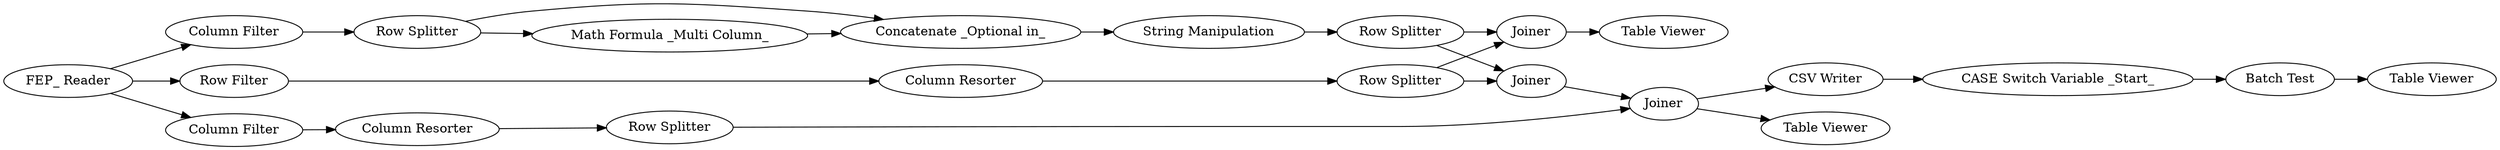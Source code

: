 digraph {
	15289 -> 15303
	15299 -> 15287
	15287 -> 15302
	15270 -> 15268
	15302 -> 15312
	15319 -> 15316
	15306 -> 15319
	15267 -> 15268
	15268 -> 15273
	15287 -> 15303
	15273 -> 15289
	15276 -> 15299
	15316 -> 15312
	15270 -> 15267
	15203 -> 15202
	15263 -> 15281
	15312 -> 15304
	15263 -> 15306
	15312 -> 15293
	15281 -> 15270
	15263 -> 15276
	15289 -> 15302
	15303 -> 15294
	15304 -> 15203
	15202 -> 15204
	15316 [label="Row Splitter"]
	15203 [label="CASE Switch Variable _Start_"]
	15289 [label="Row Splitter"]
	15268 [label="Concatenate _Optional in_"]
	15263 [label="FEP_ Reader"]
	15302 [label=Joiner]
	15267 [label="Math Formula _Multi Column_"]
	15204 [label="Table Viewer"]
	15319 [label="Column Resorter"]
	15294 [label="Table Viewer"]
	15202 [label="Batch Test"]
	15273 [label="String Manipulation"]
	15270 [label="Row Splitter"]
	15287 [label="Row Splitter"]
	15303 [label=Joiner]
	15304 [label="CSV Writer"]
	15276 [label="Row Filter"]
	15281 [label="Column Filter"]
	15312 [label=Joiner]
	15293 [label="Table Viewer"]
	15299 [label="Column Resorter"]
	15306 [label="Column Filter"]
	rankdir=LR
}
